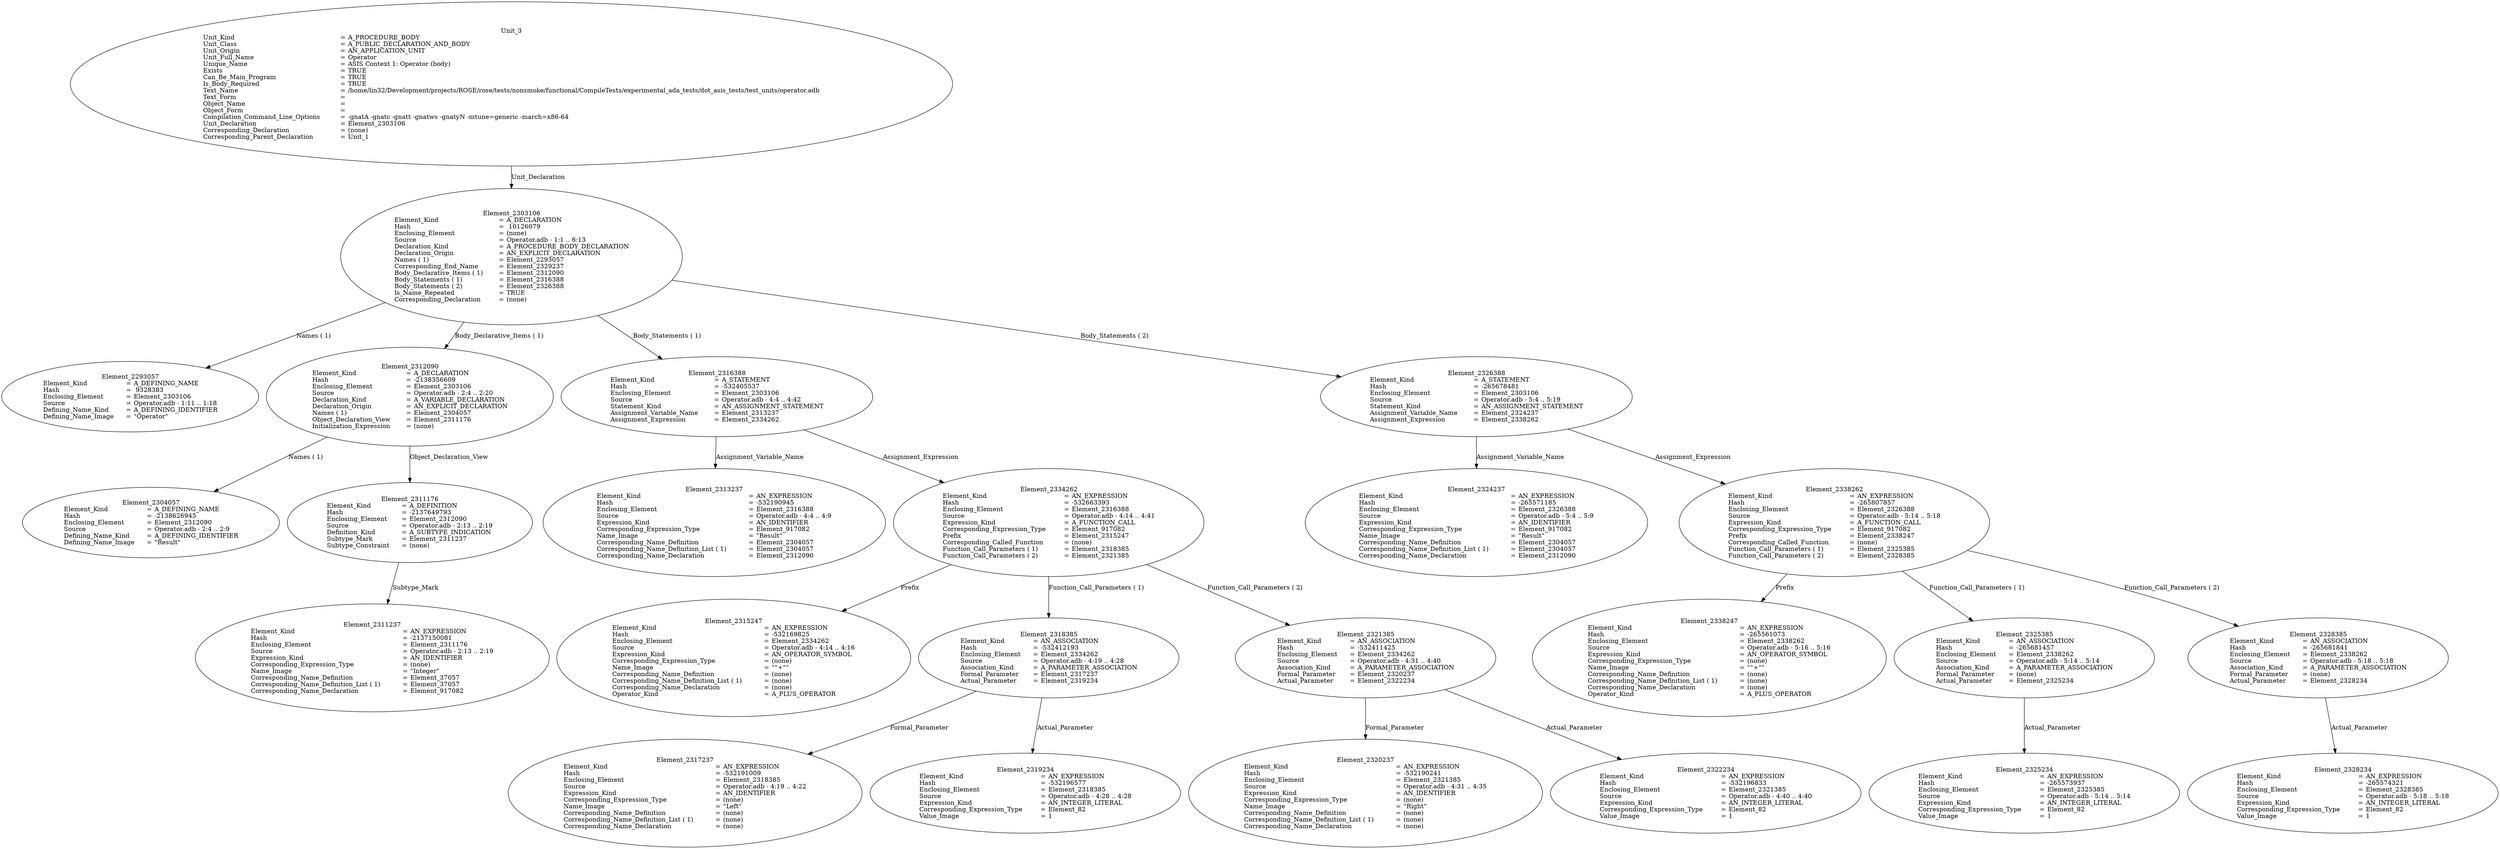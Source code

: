digraph "operator.adt" {
  Unit_3 -> Element_2303106
      [ label=Unit_Declaration ];
  Unit_3
      [ label=<<TABLE BORDER="0" CELLBORDER="0" CELLSPACING="0" CELLPADDING="0"> 
          <TR><TD COLSPAN="3">Unit_3</TD></TR>
          <TR><TD ALIGN="LEFT">Unit_Kind   </TD><TD> = </TD><TD ALIGN="LEFT">A_PROCEDURE_BODY</TD></TR>
          <TR><TD ALIGN="LEFT">Unit_Class   </TD><TD> = </TD><TD ALIGN="LEFT">A_PUBLIC_DECLARATION_AND_BODY</TD></TR>
          <TR><TD ALIGN="LEFT">Unit_Origin   </TD><TD> = </TD><TD ALIGN="LEFT">AN_APPLICATION_UNIT</TD></TR>
          <TR><TD ALIGN="LEFT">Unit_Full_Name    </TD><TD> = </TD><TD ALIGN="LEFT">Operator</TD></TR>
          <TR><TD ALIGN="LEFT">Unique_Name   </TD><TD> = </TD><TD ALIGN="LEFT">ASIS Context 1: Operator (body)</TD></TR>
          <TR><TD ALIGN="LEFT">Exists  </TD><TD> = </TD><TD ALIGN="LEFT">TRUE</TD></TR>
          <TR><TD ALIGN="LEFT">Can_Be_Main_Program     </TD><TD> = </TD><TD ALIGN="LEFT">TRUE</TD></TR>
          <TR><TD ALIGN="LEFT">Is_Body_Required     </TD><TD> = </TD><TD ALIGN="LEFT">TRUE</TD></TR>
          <TR><TD ALIGN="LEFT">Text_Name   </TD><TD> = </TD><TD ALIGN="LEFT">/home/lin32/Development/projects/ROSE/rose/tests/nonsmoke/functional/CompileTests/experimental_ada_tests/dot_asis_tests/test_units/operator.adb</TD></TR>
          <TR><TD ALIGN="LEFT">Text_Form   </TD><TD> = </TD><TD ALIGN="LEFT"></TD></TR>
          <TR><TD ALIGN="LEFT">Object_Name   </TD><TD> = </TD><TD ALIGN="LEFT"></TD></TR>
          <TR><TD ALIGN="LEFT">Object_Form   </TD><TD> = </TD><TD ALIGN="LEFT"></TD></TR>
          <TR><TD ALIGN="LEFT">Compilation_Command_Line_Options         </TD><TD> = </TD><TD ALIGN="LEFT">-gnatA -gnatc -gnatt -gnatws -gnatyN -mtune=generic -march=x86-64</TD></TR>
          <TR><TD ALIGN="LEFT">Unit_Declaration     </TD><TD> = </TD><TD ALIGN="LEFT">Element_2303106</TD></TR>
          <TR><TD ALIGN="LEFT">Corresponding_Declaration       </TD><TD> = </TD><TD ALIGN="LEFT">(none)</TD></TR>
          <TR><TD ALIGN="LEFT">Corresponding_Parent_Declaration         </TD><TD> = </TD><TD ALIGN="LEFT">Unit_1</TD></TR>
          </TABLE>> ];
  Element_2303106 -> Element_2293057
      [ label="Names ( 1)" ];
  Element_2303106 -> Element_2312090
      [ label="Body_Declarative_Items ( 1)" ];
  Element_2303106 -> Element_2316388
      [ label="Body_Statements ( 1)" ];
  Element_2303106 -> Element_2326388
      [ label="Body_Statements ( 2)" ];
  Element_2303106
      [ label=<<TABLE BORDER="0" CELLBORDER="0" CELLSPACING="0" CELLPADDING="0"> 
          <TR><TD COLSPAN="3">Element_2303106</TD></TR>
          <TR><TD ALIGN="LEFT">Element_Kind    </TD><TD> = </TD><TD ALIGN="LEFT">A_DECLARATION</TD></TR>
          <TR><TD ALIGN="LEFT">Hash  </TD><TD> = </TD><TD ALIGN="LEFT"> 10126079</TD></TR>
          <TR><TD ALIGN="LEFT">Enclosing_Element     </TD><TD> = </TD><TD ALIGN="LEFT">(none)</TD></TR>
          <TR><TD ALIGN="LEFT">Source  </TD><TD> = </TD><TD ALIGN="LEFT">Operator.adb - 1:1 .. 6:13</TD></TR>
          <TR><TD ALIGN="LEFT">Declaration_Kind     </TD><TD> = </TD><TD ALIGN="LEFT">A_PROCEDURE_BODY_DECLARATION</TD></TR>
          <TR><TD ALIGN="LEFT">Declaration_Origin     </TD><TD> = </TD><TD ALIGN="LEFT">AN_EXPLICIT_DECLARATION</TD></TR>
          <TR><TD ALIGN="LEFT">Names ( 1)   </TD><TD> = </TD><TD ALIGN="LEFT">Element_2293057</TD></TR>
          <TR><TD ALIGN="LEFT">Corresponding_End_Name      </TD><TD> = </TD><TD ALIGN="LEFT">Element_2329237</TD></TR>
          <TR><TD ALIGN="LEFT">Body_Declarative_Items ( 1)       </TD><TD> = </TD><TD ALIGN="LEFT">Element_2312090</TD></TR>
          <TR><TD ALIGN="LEFT">Body_Statements ( 1)      </TD><TD> = </TD><TD ALIGN="LEFT">Element_2316388</TD></TR>
          <TR><TD ALIGN="LEFT">Body_Statements ( 2)      </TD><TD> = </TD><TD ALIGN="LEFT">Element_2326388</TD></TR>
          <TR><TD ALIGN="LEFT">Is_Name_Repeated     </TD><TD> = </TD><TD ALIGN="LEFT">TRUE</TD></TR>
          <TR><TD ALIGN="LEFT">Corresponding_Declaration       </TD><TD> = </TD><TD ALIGN="LEFT">(none)</TD></TR>
          </TABLE>> ];
  Element_2293057
      [ label=<<TABLE BORDER="0" CELLBORDER="0" CELLSPACING="0" CELLPADDING="0"> 
          <TR><TD COLSPAN="3">Element_2293057</TD></TR>
          <TR><TD ALIGN="LEFT">Element_Kind    </TD><TD> = </TD><TD ALIGN="LEFT">A_DEFINING_NAME</TD></TR>
          <TR><TD ALIGN="LEFT">Hash  </TD><TD> = </TD><TD ALIGN="LEFT"> 9328383</TD></TR>
          <TR><TD ALIGN="LEFT">Enclosing_Element     </TD><TD> = </TD><TD ALIGN="LEFT">Element_2303106</TD></TR>
          <TR><TD ALIGN="LEFT">Source  </TD><TD> = </TD><TD ALIGN="LEFT">Operator.adb - 1:11 .. 1:18</TD></TR>
          <TR><TD ALIGN="LEFT">Defining_Name_Kind     </TD><TD> = </TD><TD ALIGN="LEFT">A_DEFINING_IDENTIFIER</TD></TR>
          <TR><TD ALIGN="LEFT">Defining_Name_Image     </TD><TD> = </TD><TD ALIGN="LEFT">"Operator"</TD></TR>
          </TABLE>> ];
  Element_2312090 -> Element_2304057
      [ label="Names ( 1)" ];
  Element_2312090 -> Element_2311176
      [ label=Object_Declaration_View ];
  Element_2312090
      [ label=<<TABLE BORDER="0" CELLBORDER="0" CELLSPACING="0" CELLPADDING="0"> 
          <TR><TD COLSPAN="3">Element_2312090</TD></TR>
          <TR><TD ALIGN="LEFT">Element_Kind    </TD><TD> = </TD><TD ALIGN="LEFT">A_DECLARATION</TD></TR>
          <TR><TD ALIGN="LEFT">Hash  </TD><TD> = </TD><TD ALIGN="LEFT">-2138356609</TD></TR>
          <TR><TD ALIGN="LEFT">Enclosing_Element     </TD><TD> = </TD><TD ALIGN="LEFT">Element_2303106</TD></TR>
          <TR><TD ALIGN="LEFT">Source  </TD><TD> = </TD><TD ALIGN="LEFT">Operator.adb - 2:4 .. 2:20</TD></TR>
          <TR><TD ALIGN="LEFT">Declaration_Kind     </TD><TD> = </TD><TD ALIGN="LEFT">A_VARIABLE_DECLARATION</TD></TR>
          <TR><TD ALIGN="LEFT">Declaration_Origin     </TD><TD> = </TD><TD ALIGN="LEFT">AN_EXPLICIT_DECLARATION</TD></TR>
          <TR><TD ALIGN="LEFT">Names ( 1)   </TD><TD> = </TD><TD ALIGN="LEFT">Element_2304057</TD></TR>
          <TR><TD ALIGN="LEFT">Object_Declaration_View      </TD><TD> = </TD><TD ALIGN="LEFT">Element_2311176</TD></TR>
          <TR><TD ALIGN="LEFT">Initialization_Expression       </TD><TD> = </TD><TD ALIGN="LEFT">(none)</TD></TR>
          </TABLE>> ];
  Element_2304057
      [ label=<<TABLE BORDER="0" CELLBORDER="0" CELLSPACING="0" CELLPADDING="0"> 
          <TR><TD COLSPAN="3">Element_2304057</TD></TR>
          <TR><TD ALIGN="LEFT">Element_Kind    </TD><TD> = </TD><TD ALIGN="LEFT">A_DEFINING_NAME</TD></TR>
          <TR><TD ALIGN="LEFT">Hash  </TD><TD> = </TD><TD ALIGN="LEFT">-2138626945</TD></TR>
          <TR><TD ALIGN="LEFT">Enclosing_Element     </TD><TD> = </TD><TD ALIGN="LEFT">Element_2312090</TD></TR>
          <TR><TD ALIGN="LEFT">Source  </TD><TD> = </TD><TD ALIGN="LEFT">Operator.adb - 2:4 .. 2:9</TD></TR>
          <TR><TD ALIGN="LEFT">Defining_Name_Kind     </TD><TD> = </TD><TD ALIGN="LEFT">A_DEFINING_IDENTIFIER</TD></TR>
          <TR><TD ALIGN="LEFT">Defining_Name_Image     </TD><TD> = </TD><TD ALIGN="LEFT">"Result"</TD></TR>
          </TABLE>> ];
  Element_2311176 -> Element_2311237
      [ label=Subtype_Mark ];
  Element_2311176
      [ label=<<TABLE BORDER="0" CELLBORDER="0" CELLSPACING="0" CELLPADDING="0"> 
          <TR><TD COLSPAN="3">Element_2311176</TD></TR>
          <TR><TD ALIGN="LEFT">Element_Kind    </TD><TD> = </TD><TD ALIGN="LEFT">A_DEFINITION</TD></TR>
          <TR><TD ALIGN="LEFT">Hash  </TD><TD> = </TD><TD ALIGN="LEFT">-2137649793</TD></TR>
          <TR><TD ALIGN="LEFT">Enclosing_Element     </TD><TD> = </TD><TD ALIGN="LEFT">Element_2312090</TD></TR>
          <TR><TD ALIGN="LEFT">Source  </TD><TD> = </TD><TD ALIGN="LEFT">Operator.adb - 2:13 .. 2:19</TD></TR>
          <TR><TD ALIGN="LEFT">Definition_Kind    </TD><TD> = </TD><TD ALIGN="LEFT">A_SUBTYPE_INDICATION</TD></TR>
          <TR><TD ALIGN="LEFT">Subtype_Mark    </TD><TD> = </TD><TD ALIGN="LEFT">Element_2311237</TD></TR>
          <TR><TD ALIGN="LEFT">Subtype_Constraint     </TD><TD> = </TD><TD ALIGN="LEFT">(none)</TD></TR>
          </TABLE>> ];
  Element_2311237
      [ label=<<TABLE BORDER="0" CELLBORDER="0" CELLSPACING="0" CELLPADDING="0"> 
          <TR><TD COLSPAN="3">Element_2311237</TD></TR>
          <TR><TD ALIGN="LEFT">Element_Kind    </TD><TD> = </TD><TD ALIGN="LEFT">AN_EXPRESSION</TD></TR>
          <TR><TD ALIGN="LEFT">Hash  </TD><TD> = </TD><TD ALIGN="LEFT">-2137150081</TD></TR>
          <TR><TD ALIGN="LEFT">Enclosing_Element     </TD><TD> = </TD><TD ALIGN="LEFT">Element_2311176</TD></TR>
          <TR><TD ALIGN="LEFT">Source  </TD><TD> = </TD><TD ALIGN="LEFT">Operator.adb - 2:13 .. 2:19</TD></TR>
          <TR><TD ALIGN="LEFT">Expression_Kind    </TD><TD> = </TD><TD ALIGN="LEFT">AN_IDENTIFIER</TD></TR>
          <TR><TD ALIGN="LEFT">Corresponding_Expression_Type        </TD><TD> = </TD><TD ALIGN="LEFT">(none)</TD></TR>
          <TR><TD ALIGN="LEFT">Name_Image   </TD><TD> = </TD><TD ALIGN="LEFT">"Integer"</TD></TR>
          <TR><TD ALIGN="LEFT">Corresponding_Name_Definition        </TD><TD> = </TD><TD ALIGN="LEFT">Element_37057</TD></TR>
          <TR><TD ALIGN="LEFT">Corresponding_Name_Definition_List ( 1)          </TD><TD> = </TD><TD ALIGN="LEFT">Element_37057</TD></TR>
          <TR><TD ALIGN="LEFT">Corresponding_Name_Declaration        </TD><TD> = </TD><TD ALIGN="LEFT">Element_917082</TD></TR>
          </TABLE>> ];
  Element_2316388 -> Element_2313237
      [ label=Assignment_Variable_Name ];
  Element_2316388 -> Element_2334262
      [ label=Assignment_Expression ];
  Element_2316388
      [ label=<<TABLE BORDER="0" CELLBORDER="0" CELLSPACING="0" CELLPADDING="0"> 
          <TR><TD COLSPAN="3">Element_2316388</TD></TR>
          <TR><TD ALIGN="LEFT">Element_Kind    </TD><TD> = </TD><TD ALIGN="LEFT">A_STATEMENT</TD></TR>
          <TR><TD ALIGN="LEFT">Hash  </TD><TD> = </TD><TD ALIGN="LEFT">-532405537</TD></TR>
          <TR><TD ALIGN="LEFT">Enclosing_Element     </TD><TD> = </TD><TD ALIGN="LEFT">Element_2303106</TD></TR>
          <TR><TD ALIGN="LEFT">Source  </TD><TD> = </TD><TD ALIGN="LEFT">Operator.adb - 4:4 .. 4:42</TD></TR>
          <TR><TD ALIGN="LEFT">Statement_Kind    </TD><TD> = </TD><TD ALIGN="LEFT">AN_ASSIGNMENT_STATEMENT</TD></TR>
          <TR><TD ALIGN="LEFT">Assignment_Variable_Name       </TD><TD> = </TD><TD ALIGN="LEFT">Element_2313237</TD></TR>
          <TR><TD ALIGN="LEFT">Assignment_Expression      </TD><TD> = </TD><TD ALIGN="LEFT">Element_2334262</TD></TR>
          </TABLE>> ];
  Element_2313237
      [ label=<<TABLE BORDER="0" CELLBORDER="0" CELLSPACING="0" CELLPADDING="0"> 
          <TR><TD COLSPAN="3">Element_2313237</TD></TR>
          <TR><TD ALIGN="LEFT">Element_Kind    </TD><TD> = </TD><TD ALIGN="LEFT">AN_EXPRESSION</TD></TR>
          <TR><TD ALIGN="LEFT">Hash  </TD><TD> = </TD><TD ALIGN="LEFT">-532190945</TD></TR>
          <TR><TD ALIGN="LEFT">Enclosing_Element     </TD><TD> = </TD><TD ALIGN="LEFT">Element_2316388</TD></TR>
          <TR><TD ALIGN="LEFT">Source  </TD><TD> = </TD><TD ALIGN="LEFT">Operator.adb - 4:4 .. 4:9</TD></TR>
          <TR><TD ALIGN="LEFT">Expression_Kind    </TD><TD> = </TD><TD ALIGN="LEFT">AN_IDENTIFIER</TD></TR>
          <TR><TD ALIGN="LEFT">Corresponding_Expression_Type        </TD><TD> = </TD><TD ALIGN="LEFT">Element_917082</TD></TR>
          <TR><TD ALIGN="LEFT">Name_Image   </TD><TD> = </TD><TD ALIGN="LEFT">"Result"</TD></TR>
          <TR><TD ALIGN="LEFT">Corresponding_Name_Definition        </TD><TD> = </TD><TD ALIGN="LEFT">Element_2304057</TD></TR>
          <TR><TD ALIGN="LEFT">Corresponding_Name_Definition_List ( 1)          </TD><TD> = </TD><TD ALIGN="LEFT">Element_2304057</TD></TR>
          <TR><TD ALIGN="LEFT">Corresponding_Name_Declaration        </TD><TD> = </TD><TD ALIGN="LEFT">Element_2312090</TD></TR>
          </TABLE>> ];
  Element_2334262 -> Element_2315247
      [ label=Prefix ];
  Element_2334262 -> Element_2318385
      [ label="Function_Call_Parameters ( 1)" ];
  Element_2334262 -> Element_2321385
      [ label="Function_Call_Parameters ( 2)" ];
  Element_2334262
      [ label=<<TABLE BORDER="0" CELLBORDER="0" CELLSPACING="0" CELLPADDING="0"> 
          <TR><TD COLSPAN="3">Element_2334262</TD></TR>
          <TR><TD ALIGN="LEFT">Element_Kind    </TD><TD> = </TD><TD ALIGN="LEFT">AN_EXPRESSION</TD></TR>
          <TR><TD ALIGN="LEFT">Hash  </TD><TD> = </TD><TD ALIGN="LEFT">-532663393</TD></TR>
          <TR><TD ALIGN="LEFT">Enclosing_Element     </TD><TD> = </TD><TD ALIGN="LEFT">Element_2316388</TD></TR>
          <TR><TD ALIGN="LEFT">Source  </TD><TD> = </TD><TD ALIGN="LEFT">Operator.adb - 4:14 .. 4:41</TD></TR>
          <TR><TD ALIGN="LEFT">Expression_Kind    </TD><TD> = </TD><TD ALIGN="LEFT">A_FUNCTION_CALL</TD></TR>
          <TR><TD ALIGN="LEFT">Corresponding_Expression_Type        </TD><TD> = </TD><TD ALIGN="LEFT">Element_917082</TD></TR>
          <TR><TD ALIGN="LEFT">Prefix  </TD><TD> = </TD><TD ALIGN="LEFT">Element_2315247</TD></TR>
          <TR><TD ALIGN="LEFT">Corresponding_Called_Function        </TD><TD> = </TD><TD ALIGN="LEFT">(none)</TD></TR>
          <TR><TD ALIGN="LEFT">Function_Call_Parameters ( 1)        </TD><TD> = </TD><TD ALIGN="LEFT">Element_2318385</TD></TR>
          <TR><TD ALIGN="LEFT">Function_Call_Parameters ( 2)        </TD><TD> = </TD><TD ALIGN="LEFT">Element_2321385</TD></TR>
          </TABLE>> ];
  Element_2315247
      [ label=<<TABLE BORDER="0" CELLBORDER="0" CELLSPACING="0" CELLPADDING="0"> 
          <TR><TD COLSPAN="3">Element_2315247</TD></TR>
          <TR><TD ALIGN="LEFT">Element_Kind    </TD><TD> = </TD><TD ALIGN="LEFT">AN_EXPRESSION</TD></TR>
          <TR><TD ALIGN="LEFT">Hash  </TD><TD> = </TD><TD ALIGN="LEFT">-532169825</TD></TR>
          <TR><TD ALIGN="LEFT">Enclosing_Element     </TD><TD> = </TD><TD ALIGN="LEFT">Element_2334262</TD></TR>
          <TR><TD ALIGN="LEFT">Source  </TD><TD> = </TD><TD ALIGN="LEFT">Operator.adb - 4:14 .. 4:16</TD></TR>
          <TR><TD ALIGN="LEFT">Expression_Kind    </TD><TD> = </TD><TD ALIGN="LEFT">AN_OPERATOR_SYMBOL</TD></TR>
          <TR><TD ALIGN="LEFT">Corresponding_Expression_Type        </TD><TD> = </TD><TD ALIGN="LEFT">(none)</TD></TR>
          <TR><TD ALIGN="LEFT">Name_Image   </TD><TD> = </TD><TD ALIGN="LEFT">""+""</TD></TR>
          <TR><TD ALIGN="LEFT">Corresponding_Name_Definition        </TD><TD> = </TD><TD ALIGN="LEFT">(none)</TD></TR>
          <TR><TD ALIGN="LEFT">Corresponding_Name_Definition_List ( 1)          </TD><TD> = </TD><TD ALIGN="LEFT">(none)</TD></TR>
          <TR><TD ALIGN="LEFT">Corresponding_Name_Declaration        </TD><TD> = </TD><TD ALIGN="LEFT">(none)</TD></TR>
          <TR><TD ALIGN="LEFT">Operator_Kind    </TD><TD> = </TD><TD ALIGN="LEFT">A_PLUS_OPERATOR</TD></TR>
          </TABLE>> ];
  Element_2318385 -> Element_2317237
      [ label=Formal_Parameter ];
  Element_2318385 -> Element_2319234
      [ label=Actual_Parameter ];
  Element_2318385
      [ label=<<TABLE BORDER="0" CELLBORDER="0" CELLSPACING="0" CELLPADDING="0"> 
          <TR><TD COLSPAN="3">Element_2318385</TD></TR>
          <TR><TD ALIGN="LEFT">Element_Kind    </TD><TD> = </TD><TD ALIGN="LEFT">AN_ASSOCIATION</TD></TR>
          <TR><TD ALIGN="LEFT">Hash  </TD><TD> = </TD><TD ALIGN="LEFT">-532412193</TD></TR>
          <TR><TD ALIGN="LEFT">Enclosing_Element     </TD><TD> = </TD><TD ALIGN="LEFT">Element_2334262</TD></TR>
          <TR><TD ALIGN="LEFT">Source  </TD><TD> = </TD><TD ALIGN="LEFT">Operator.adb - 4:19 .. 4:28</TD></TR>
          <TR><TD ALIGN="LEFT">Association_Kind     </TD><TD> = </TD><TD ALIGN="LEFT">A_PARAMETER_ASSOCIATION</TD></TR>
          <TR><TD ALIGN="LEFT">Formal_Parameter     </TD><TD> = </TD><TD ALIGN="LEFT">Element_2317237</TD></TR>
          <TR><TD ALIGN="LEFT">Actual_Parameter     </TD><TD> = </TD><TD ALIGN="LEFT">Element_2319234</TD></TR>
          </TABLE>> ];
  Element_2317237
      [ label=<<TABLE BORDER="0" CELLBORDER="0" CELLSPACING="0" CELLPADDING="0"> 
          <TR><TD COLSPAN="3">Element_2317237</TD></TR>
          <TR><TD ALIGN="LEFT">Element_Kind    </TD><TD> = </TD><TD ALIGN="LEFT">AN_EXPRESSION</TD></TR>
          <TR><TD ALIGN="LEFT">Hash  </TD><TD> = </TD><TD ALIGN="LEFT">-532191009</TD></TR>
          <TR><TD ALIGN="LEFT">Enclosing_Element     </TD><TD> = </TD><TD ALIGN="LEFT">Element_2318385</TD></TR>
          <TR><TD ALIGN="LEFT">Source  </TD><TD> = </TD><TD ALIGN="LEFT">Operator.adb - 4:19 .. 4:22</TD></TR>
          <TR><TD ALIGN="LEFT">Expression_Kind    </TD><TD> = </TD><TD ALIGN="LEFT">AN_IDENTIFIER</TD></TR>
          <TR><TD ALIGN="LEFT">Corresponding_Expression_Type        </TD><TD> = </TD><TD ALIGN="LEFT">(none)</TD></TR>
          <TR><TD ALIGN="LEFT">Name_Image   </TD><TD> = </TD><TD ALIGN="LEFT">"Left"</TD></TR>
          <TR><TD ALIGN="LEFT">Corresponding_Name_Definition        </TD><TD> = </TD><TD ALIGN="LEFT">(none)</TD></TR>
          <TR><TD ALIGN="LEFT">Corresponding_Name_Definition_List ( 1)          </TD><TD> = </TD><TD ALIGN="LEFT">(none)</TD></TR>
          <TR><TD ALIGN="LEFT">Corresponding_Name_Declaration        </TD><TD> = </TD><TD ALIGN="LEFT">(none)</TD></TR>
          </TABLE>> ];
  Element_2319234
      [ label=<<TABLE BORDER="0" CELLBORDER="0" CELLSPACING="0" CELLPADDING="0"> 
          <TR><TD COLSPAN="3">Element_2319234</TD></TR>
          <TR><TD ALIGN="LEFT">Element_Kind    </TD><TD> = </TD><TD ALIGN="LEFT">AN_EXPRESSION</TD></TR>
          <TR><TD ALIGN="LEFT">Hash  </TD><TD> = </TD><TD ALIGN="LEFT">-532196577</TD></TR>
          <TR><TD ALIGN="LEFT">Enclosing_Element     </TD><TD> = </TD><TD ALIGN="LEFT">Element_2318385</TD></TR>
          <TR><TD ALIGN="LEFT">Source  </TD><TD> = </TD><TD ALIGN="LEFT">Operator.adb - 4:28 .. 4:28</TD></TR>
          <TR><TD ALIGN="LEFT">Expression_Kind    </TD><TD> = </TD><TD ALIGN="LEFT">AN_INTEGER_LITERAL</TD></TR>
          <TR><TD ALIGN="LEFT">Corresponding_Expression_Type        </TD><TD> = </TD><TD ALIGN="LEFT">Element_82</TD></TR>
          <TR><TD ALIGN="LEFT">Value_Image   </TD><TD> = </TD><TD ALIGN="LEFT">1</TD></TR>
          </TABLE>> ];
  Element_2321385 -> Element_2320237
      [ label=Formal_Parameter ];
  Element_2321385 -> Element_2322234
      [ label=Actual_Parameter ];
  Element_2321385
      [ label=<<TABLE BORDER="0" CELLBORDER="0" CELLSPACING="0" CELLPADDING="0"> 
          <TR><TD COLSPAN="3">Element_2321385</TD></TR>
          <TR><TD ALIGN="LEFT">Element_Kind    </TD><TD> = </TD><TD ALIGN="LEFT">AN_ASSOCIATION</TD></TR>
          <TR><TD ALIGN="LEFT">Hash  </TD><TD> = </TD><TD ALIGN="LEFT">-532411425</TD></TR>
          <TR><TD ALIGN="LEFT">Enclosing_Element     </TD><TD> = </TD><TD ALIGN="LEFT">Element_2334262</TD></TR>
          <TR><TD ALIGN="LEFT">Source  </TD><TD> = </TD><TD ALIGN="LEFT">Operator.adb - 4:31 .. 4:40</TD></TR>
          <TR><TD ALIGN="LEFT">Association_Kind     </TD><TD> = </TD><TD ALIGN="LEFT">A_PARAMETER_ASSOCIATION</TD></TR>
          <TR><TD ALIGN="LEFT">Formal_Parameter     </TD><TD> = </TD><TD ALIGN="LEFT">Element_2320237</TD></TR>
          <TR><TD ALIGN="LEFT">Actual_Parameter     </TD><TD> = </TD><TD ALIGN="LEFT">Element_2322234</TD></TR>
          </TABLE>> ];
  Element_2320237
      [ label=<<TABLE BORDER="0" CELLBORDER="0" CELLSPACING="0" CELLPADDING="0"> 
          <TR><TD COLSPAN="3">Element_2320237</TD></TR>
          <TR><TD ALIGN="LEFT">Element_Kind    </TD><TD> = </TD><TD ALIGN="LEFT">AN_EXPRESSION</TD></TR>
          <TR><TD ALIGN="LEFT">Hash  </TD><TD> = </TD><TD ALIGN="LEFT">-532190241</TD></TR>
          <TR><TD ALIGN="LEFT">Enclosing_Element     </TD><TD> = </TD><TD ALIGN="LEFT">Element_2321385</TD></TR>
          <TR><TD ALIGN="LEFT">Source  </TD><TD> = </TD><TD ALIGN="LEFT">Operator.adb - 4:31 .. 4:35</TD></TR>
          <TR><TD ALIGN="LEFT">Expression_Kind    </TD><TD> = </TD><TD ALIGN="LEFT">AN_IDENTIFIER</TD></TR>
          <TR><TD ALIGN="LEFT">Corresponding_Expression_Type        </TD><TD> = </TD><TD ALIGN="LEFT">(none)</TD></TR>
          <TR><TD ALIGN="LEFT">Name_Image   </TD><TD> = </TD><TD ALIGN="LEFT">"Right"</TD></TR>
          <TR><TD ALIGN="LEFT">Corresponding_Name_Definition        </TD><TD> = </TD><TD ALIGN="LEFT">(none)</TD></TR>
          <TR><TD ALIGN="LEFT">Corresponding_Name_Definition_List ( 1)          </TD><TD> = </TD><TD ALIGN="LEFT">(none)</TD></TR>
          <TR><TD ALIGN="LEFT">Corresponding_Name_Declaration        </TD><TD> = </TD><TD ALIGN="LEFT">(none)</TD></TR>
          </TABLE>> ];
  Element_2322234
      [ label=<<TABLE BORDER="0" CELLBORDER="0" CELLSPACING="0" CELLPADDING="0"> 
          <TR><TD COLSPAN="3">Element_2322234</TD></TR>
          <TR><TD ALIGN="LEFT">Element_Kind    </TD><TD> = </TD><TD ALIGN="LEFT">AN_EXPRESSION</TD></TR>
          <TR><TD ALIGN="LEFT">Hash  </TD><TD> = </TD><TD ALIGN="LEFT">-532196833</TD></TR>
          <TR><TD ALIGN="LEFT">Enclosing_Element     </TD><TD> = </TD><TD ALIGN="LEFT">Element_2321385</TD></TR>
          <TR><TD ALIGN="LEFT">Source  </TD><TD> = </TD><TD ALIGN="LEFT">Operator.adb - 4:40 .. 4:40</TD></TR>
          <TR><TD ALIGN="LEFT">Expression_Kind    </TD><TD> = </TD><TD ALIGN="LEFT">AN_INTEGER_LITERAL</TD></TR>
          <TR><TD ALIGN="LEFT">Corresponding_Expression_Type        </TD><TD> = </TD><TD ALIGN="LEFT">Element_82</TD></TR>
          <TR><TD ALIGN="LEFT">Value_Image   </TD><TD> = </TD><TD ALIGN="LEFT">1</TD></TR>
          </TABLE>> ];
  Element_2326388 -> Element_2324237
      [ label=Assignment_Variable_Name ];
  Element_2326388 -> Element_2338262
      [ label=Assignment_Expression ];
  Element_2326388
      [ label=<<TABLE BORDER="0" CELLBORDER="0" CELLSPACING="0" CELLPADDING="0"> 
          <TR><TD COLSPAN="3">Element_2326388</TD></TR>
          <TR><TD ALIGN="LEFT">Element_Kind    </TD><TD> = </TD><TD ALIGN="LEFT">A_STATEMENT</TD></TR>
          <TR><TD ALIGN="LEFT">Hash  </TD><TD> = </TD><TD ALIGN="LEFT">-265678481</TD></TR>
          <TR><TD ALIGN="LEFT">Enclosing_Element     </TD><TD> = </TD><TD ALIGN="LEFT">Element_2303106</TD></TR>
          <TR><TD ALIGN="LEFT">Source  </TD><TD> = </TD><TD ALIGN="LEFT">Operator.adb - 5:4 .. 5:19</TD></TR>
          <TR><TD ALIGN="LEFT">Statement_Kind    </TD><TD> = </TD><TD ALIGN="LEFT">AN_ASSIGNMENT_STATEMENT</TD></TR>
          <TR><TD ALIGN="LEFT">Assignment_Variable_Name       </TD><TD> = </TD><TD ALIGN="LEFT">Element_2324237</TD></TR>
          <TR><TD ALIGN="LEFT">Assignment_Expression      </TD><TD> = </TD><TD ALIGN="LEFT">Element_2338262</TD></TR>
          </TABLE>> ];
  Element_2324237
      [ label=<<TABLE BORDER="0" CELLBORDER="0" CELLSPACING="0" CELLPADDING="0"> 
          <TR><TD COLSPAN="3">Element_2324237</TD></TR>
          <TR><TD ALIGN="LEFT">Element_Kind    </TD><TD> = </TD><TD ALIGN="LEFT">AN_EXPRESSION</TD></TR>
          <TR><TD ALIGN="LEFT">Hash  </TD><TD> = </TD><TD ALIGN="LEFT">-265571185</TD></TR>
          <TR><TD ALIGN="LEFT">Enclosing_Element     </TD><TD> = </TD><TD ALIGN="LEFT">Element_2326388</TD></TR>
          <TR><TD ALIGN="LEFT">Source  </TD><TD> = </TD><TD ALIGN="LEFT">Operator.adb - 5:4 .. 5:9</TD></TR>
          <TR><TD ALIGN="LEFT">Expression_Kind    </TD><TD> = </TD><TD ALIGN="LEFT">AN_IDENTIFIER</TD></TR>
          <TR><TD ALIGN="LEFT">Corresponding_Expression_Type        </TD><TD> = </TD><TD ALIGN="LEFT">Element_917082</TD></TR>
          <TR><TD ALIGN="LEFT">Name_Image   </TD><TD> = </TD><TD ALIGN="LEFT">"Result"</TD></TR>
          <TR><TD ALIGN="LEFT">Corresponding_Name_Definition        </TD><TD> = </TD><TD ALIGN="LEFT">Element_2304057</TD></TR>
          <TR><TD ALIGN="LEFT">Corresponding_Name_Definition_List ( 1)          </TD><TD> = </TD><TD ALIGN="LEFT">Element_2304057</TD></TR>
          <TR><TD ALIGN="LEFT">Corresponding_Name_Declaration        </TD><TD> = </TD><TD ALIGN="LEFT">Element_2312090</TD></TR>
          </TABLE>> ];
  Element_2338262 -> Element_2338247
      [ label=Prefix ];
  Element_2338262 -> Element_2325385
      [ label="Function_Call_Parameters ( 1)" ];
  Element_2338262 -> Element_2328385
      [ label="Function_Call_Parameters ( 2)" ];
  Element_2338262
      [ label=<<TABLE BORDER="0" CELLBORDER="0" CELLSPACING="0" CELLPADDING="0"> 
          <TR><TD COLSPAN="3">Element_2338262</TD></TR>
          <TR><TD ALIGN="LEFT">Element_Kind    </TD><TD> = </TD><TD ALIGN="LEFT">AN_EXPRESSION</TD></TR>
          <TR><TD ALIGN="LEFT">Hash  </TD><TD> = </TD><TD ALIGN="LEFT">-265807857</TD></TR>
          <TR><TD ALIGN="LEFT">Enclosing_Element     </TD><TD> = </TD><TD ALIGN="LEFT">Element_2326388</TD></TR>
          <TR><TD ALIGN="LEFT">Source  </TD><TD> = </TD><TD ALIGN="LEFT">Operator.adb - 5:14 .. 5:18</TD></TR>
          <TR><TD ALIGN="LEFT">Expression_Kind    </TD><TD> = </TD><TD ALIGN="LEFT">A_FUNCTION_CALL</TD></TR>
          <TR><TD ALIGN="LEFT">Corresponding_Expression_Type        </TD><TD> = </TD><TD ALIGN="LEFT">Element_917082</TD></TR>
          <TR><TD ALIGN="LEFT">Prefix  </TD><TD> = </TD><TD ALIGN="LEFT">Element_2338247</TD></TR>
          <TR><TD ALIGN="LEFT">Corresponding_Called_Function        </TD><TD> = </TD><TD ALIGN="LEFT">(none)</TD></TR>
          <TR><TD ALIGN="LEFT">Function_Call_Parameters ( 1)        </TD><TD> = </TD><TD ALIGN="LEFT">Element_2325385</TD></TR>
          <TR><TD ALIGN="LEFT">Function_Call_Parameters ( 2)        </TD><TD> = </TD><TD ALIGN="LEFT">Element_2328385</TD></TR>
          </TABLE>> ];
  Element_2325385 -> Element_2325234
      [ label=Actual_Parameter ];
  Element_2325385
      [ label=<<TABLE BORDER="0" CELLBORDER="0" CELLSPACING="0" CELLPADDING="0"> 
          <TR><TD COLSPAN="3">Element_2325385</TD></TR>
          <TR><TD ALIGN="LEFT">Element_Kind    </TD><TD> = </TD><TD ALIGN="LEFT">AN_ASSOCIATION</TD></TR>
          <TR><TD ALIGN="LEFT">Hash  </TD><TD> = </TD><TD ALIGN="LEFT">-265681457</TD></TR>
          <TR><TD ALIGN="LEFT">Enclosing_Element     </TD><TD> = </TD><TD ALIGN="LEFT">Element_2338262</TD></TR>
          <TR><TD ALIGN="LEFT">Source  </TD><TD> = </TD><TD ALIGN="LEFT">Operator.adb - 5:14 .. 5:14</TD></TR>
          <TR><TD ALIGN="LEFT">Association_Kind     </TD><TD> = </TD><TD ALIGN="LEFT">A_PARAMETER_ASSOCIATION</TD></TR>
          <TR><TD ALIGN="LEFT">Formal_Parameter     </TD><TD> = </TD><TD ALIGN="LEFT">(none)</TD></TR>
          <TR><TD ALIGN="LEFT">Actual_Parameter     </TD><TD> = </TD><TD ALIGN="LEFT">Element_2325234</TD></TR>
          </TABLE>> ];
  Element_2325234
      [ label=<<TABLE BORDER="0" CELLBORDER="0" CELLSPACING="0" CELLPADDING="0"> 
          <TR><TD COLSPAN="3">Element_2325234</TD></TR>
          <TR><TD ALIGN="LEFT">Element_Kind    </TD><TD> = </TD><TD ALIGN="LEFT">AN_EXPRESSION</TD></TR>
          <TR><TD ALIGN="LEFT">Hash  </TD><TD> = </TD><TD ALIGN="LEFT">-265573937</TD></TR>
          <TR><TD ALIGN="LEFT">Enclosing_Element     </TD><TD> = </TD><TD ALIGN="LEFT">Element_2325385</TD></TR>
          <TR><TD ALIGN="LEFT">Source  </TD><TD> = </TD><TD ALIGN="LEFT">Operator.adb - 5:14 .. 5:14</TD></TR>
          <TR><TD ALIGN="LEFT">Expression_Kind    </TD><TD> = </TD><TD ALIGN="LEFT">AN_INTEGER_LITERAL</TD></TR>
          <TR><TD ALIGN="LEFT">Corresponding_Expression_Type        </TD><TD> = </TD><TD ALIGN="LEFT">Element_82</TD></TR>
          <TR><TD ALIGN="LEFT">Value_Image   </TD><TD> = </TD><TD ALIGN="LEFT">1</TD></TR>
          </TABLE>> ];
  Element_2338247
      [ label=<<TABLE BORDER="0" CELLBORDER="0" CELLSPACING="0" CELLPADDING="0"> 
          <TR><TD COLSPAN="3">Element_2338247</TD></TR>
          <TR><TD ALIGN="LEFT">Element_Kind    </TD><TD> = </TD><TD ALIGN="LEFT">AN_EXPRESSION</TD></TR>
          <TR><TD ALIGN="LEFT">Hash  </TD><TD> = </TD><TD ALIGN="LEFT">-265561073</TD></TR>
          <TR><TD ALIGN="LEFT">Enclosing_Element     </TD><TD> = </TD><TD ALIGN="LEFT">Element_2338262</TD></TR>
          <TR><TD ALIGN="LEFT">Source  </TD><TD> = </TD><TD ALIGN="LEFT">Operator.adb - 5:16 .. 5:16</TD></TR>
          <TR><TD ALIGN="LEFT">Expression_Kind    </TD><TD> = </TD><TD ALIGN="LEFT">AN_OPERATOR_SYMBOL</TD></TR>
          <TR><TD ALIGN="LEFT">Corresponding_Expression_Type        </TD><TD> = </TD><TD ALIGN="LEFT">(none)</TD></TR>
          <TR><TD ALIGN="LEFT">Name_Image   </TD><TD> = </TD><TD ALIGN="LEFT">""+""</TD></TR>
          <TR><TD ALIGN="LEFT">Corresponding_Name_Definition        </TD><TD> = </TD><TD ALIGN="LEFT">(none)</TD></TR>
          <TR><TD ALIGN="LEFT">Corresponding_Name_Definition_List ( 1)          </TD><TD> = </TD><TD ALIGN="LEFT">(none)</TD></TR>
          <TR><TD ALIGN="LEFT">Corresponding_Name_Declaration        </TD><TD> = </TD><TD ALIGN="LEFT">(none)</TD></TR>
          <TR><TD ALIGN="LEFT">Operator_Kind    </TD><TD> = </TD><TD ALIGN="LEFT">A_PLUS_OPERATOR</TD></TR>
          </TABLE>> ];
  Element_2328385 -> Element_2328234
      [ label=Actual_Parameter ];
  Element_2328385
      [ label=<<TABLE BORDER="0" CELLBORDER="0" CELLSPACING="0" CELLPADDING="0"> 
          <TR><TD COLSPAN="3">Element_2328385</TD></TR>
          <TR><TD ALIGN="LEFT">Element_Kind    </TD><TD> = </TD><TD ALIGN="LEFT">AN_ASSOCIATION</TD></TR>
          <TR><TD ALIGN="LEFT">Hash  </TD><TD> = </TD><TD ALIGN="LEFT">-265681841</TD></TR>
          <TR><TD ALIGN="LEFT">Enclosing_Element     </TD><TD> = </TD><TD ALIGN="LEFT">Element_2338262</TD></TR>
          <TR><TD ALIGN="LEFT">Source  </TD><TD> = </TD><TD ALIGN="LEFT">Operator.adb - 5:18 .. 5:18</TD></TR>
          <TR><TD ALIGN="LEFT">Association_Kind     </TD><TD> = </TD><TD ALIGN="LEFT">A_PARAMETER_ASSOCIATION</TD></TR>
          <TR><TD ALIGN="LEFT">Formal_Parameter     </TD><TD> = </TD><TD ALIGN="LEFT">(none)</TD></TR>
          <TR><TD ALIGN="LEFT">Actual_Parameter     </TD><TD> = </TD><TD ALIGN="LEFT">Element_2328234</TD></TR>
          </TABLE>> ];
  Element_2328234
      [ label=<<TABLE BORDER="0" CELLBORDER="0" CELLSPACING="0" CELLPADDING="0"> 
          <TR><TD COLSPAN="3">Element_2328234</TD></TR>
          <TR><TD ALIGN="LEFT">Element_Kind    </TD><TD> = </TD><TD ALIGN="LEFT">AN_EXPRESSION</TD></TR>
          <TR><TD ALIGN="LEFT">Hash  </TD><TD> = </TD><TD ALIGN="LEFT">-265574321</TD></TR>
          <TR><TD ALIGN="LEFT">Enclosing_Element     </TD><TD> = </TD><TD ALIGN="LEFT">Element_2328385</TD></TR>
          <TR><TD ALIGN="LEFT">Source  </TD><TD> = </TD><TD ALIGN="LEFT">Operator.adb - 5:18 .. 5:18</TD></TR>
          <TR><TD ALIGN="LEFT">Expression_Kind    </TD><TD> = </TD><TD ALIGN="LEFT">AN_INTEGER_LITERAL</TD></TR>
          <TR><TD ALIGN="LEFT">Corresponding_Expression_Type        </TD><TD> = </TD><TD ALIGN="LEFT">Element_82</TD></TR>
          <TR><TD ALIGN="LEFT">Value_Image   </TD><TD> = </TD><TD ALIGN="LEFT">1</TD></TR>
          </TABLE>> ]
}
